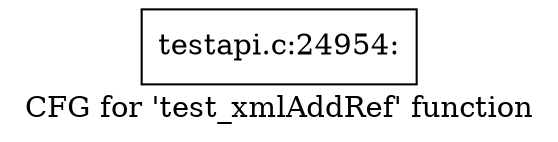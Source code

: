 digraph "CFG for 'test_xmlAddRef' function" {
	label="CFG for 'test_xmlAddRef' function";

	Node0x4e60360 [shape=record,label="{testapi.c:24954:}"];
}
